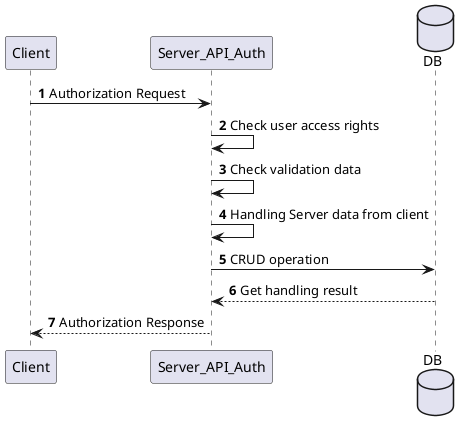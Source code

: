 @startuml
'https://plantuml.com/sequence-diagram

autonumber
    'Authorization
     Client -> Server_API_Auth: Authorization Request
     Server_API_Auth -> Server_API_Auth : Check user access rights
     Server_API_Auth -> Server_API_Auth : Check validation data
     Server_API_Auth -> Server_API_Auth : Handling Server data from client

     database DB as DB
     Server_API_Auth -> DB: CRUD operation
     Server_API_Auth <-- DB: Get handling result

     Client <-- Server_API_Auth: Authorization Response
@enduml